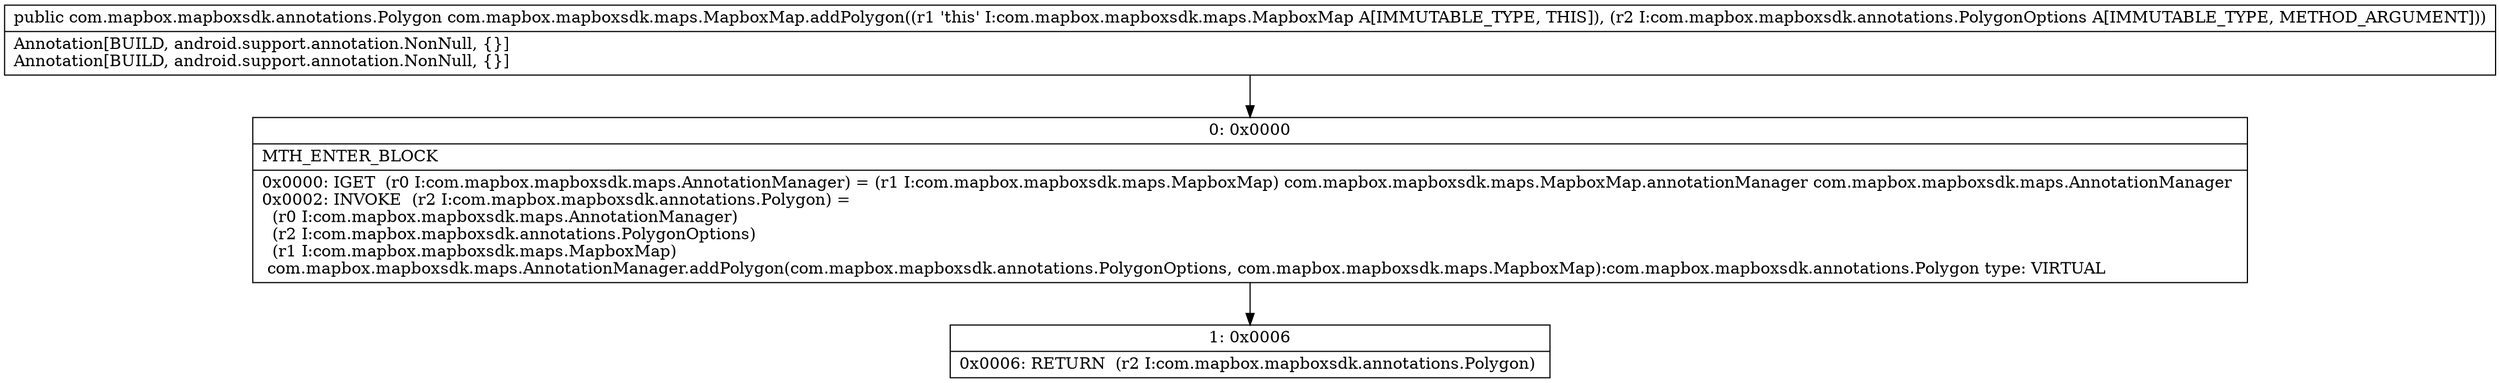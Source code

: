 digraph "CFG forcom.mapbox.mapboxsdk.maps.MapboxMap.addPolygon(Lcom\/mapbox\/mapboxsdk\/annotations\/PolygonOptions;)Lcom\/mapbox\/mapboxsdk\/annotations\/Polygon;" {
Node_0 [shape=record,label="{0\:\ 0x0000|MTH_ENTER_BLOCK\l|0x0000: IGET  (r0 I:com.mapbox.mapboxsdk.maps.AnnotationManager) = (r1 I:com.mapbox.mapboxsdk.maps.MapboxMap) com.mapbox.mapboxsdk.maps.MapboxMap.annotationManager com.mapbox.mapboxsdk.maps.AnnotationManager \l0x0002: INVOKE  (r2 I:com.mapbox.mapboxsdk.annotations.Polygon) = \l  (r0 I:com.mapbox.mapboxsdk.maps.AnnotationManager)\l  (r2 I:com.mapbox.mapboxsdk.annotations.PolygonOptions)\l  (r1 I:com.mapbox.mapboxsdk.maps.MapboxMap)\l com.mapbox.mapboxsdk.maps.AnnotationManager.addPolygon(com.mapbox.mapboxsdk.annotations.PolygonOptions, com.mapbox.mapboxsdk.maps.MapboxMap):com.mapbox.mapboxsdk.annotations.Polygon type: VIRTUAL \l}"];
Node_1 [shape=record,label="{1\:\ 0x0006|0x0006: RETURN  (r2 I:com.mapbox.mapboxsdk.annotations.Polygon) \l}"];
MethodNode[shape=record,label="{public com.mapbox.mapboxsdk.annotations.Polygon com.mapbox.mapboxsdk.maps.MapboxMap.addPolygon((r1 'this' I:com.mapbox.mapboxsdk.maps.MapboxMap A[IMMUTABLE_TYPE, THIS]), (r2 I:com.mapbox.mapboxsdk.annotations.PolygonOptions A[IMMUTABLE_TYPE, METHOD_ARGUMENT]))  | Annotation[BUILD, android.support.annotation.NonNull, \{\}]\lAnnotation[BUILD, android.support.annotation.NonNull, \{\}]\l}"];
MethodNode -> Node_0;
Node_0 -> Node_1;
}

